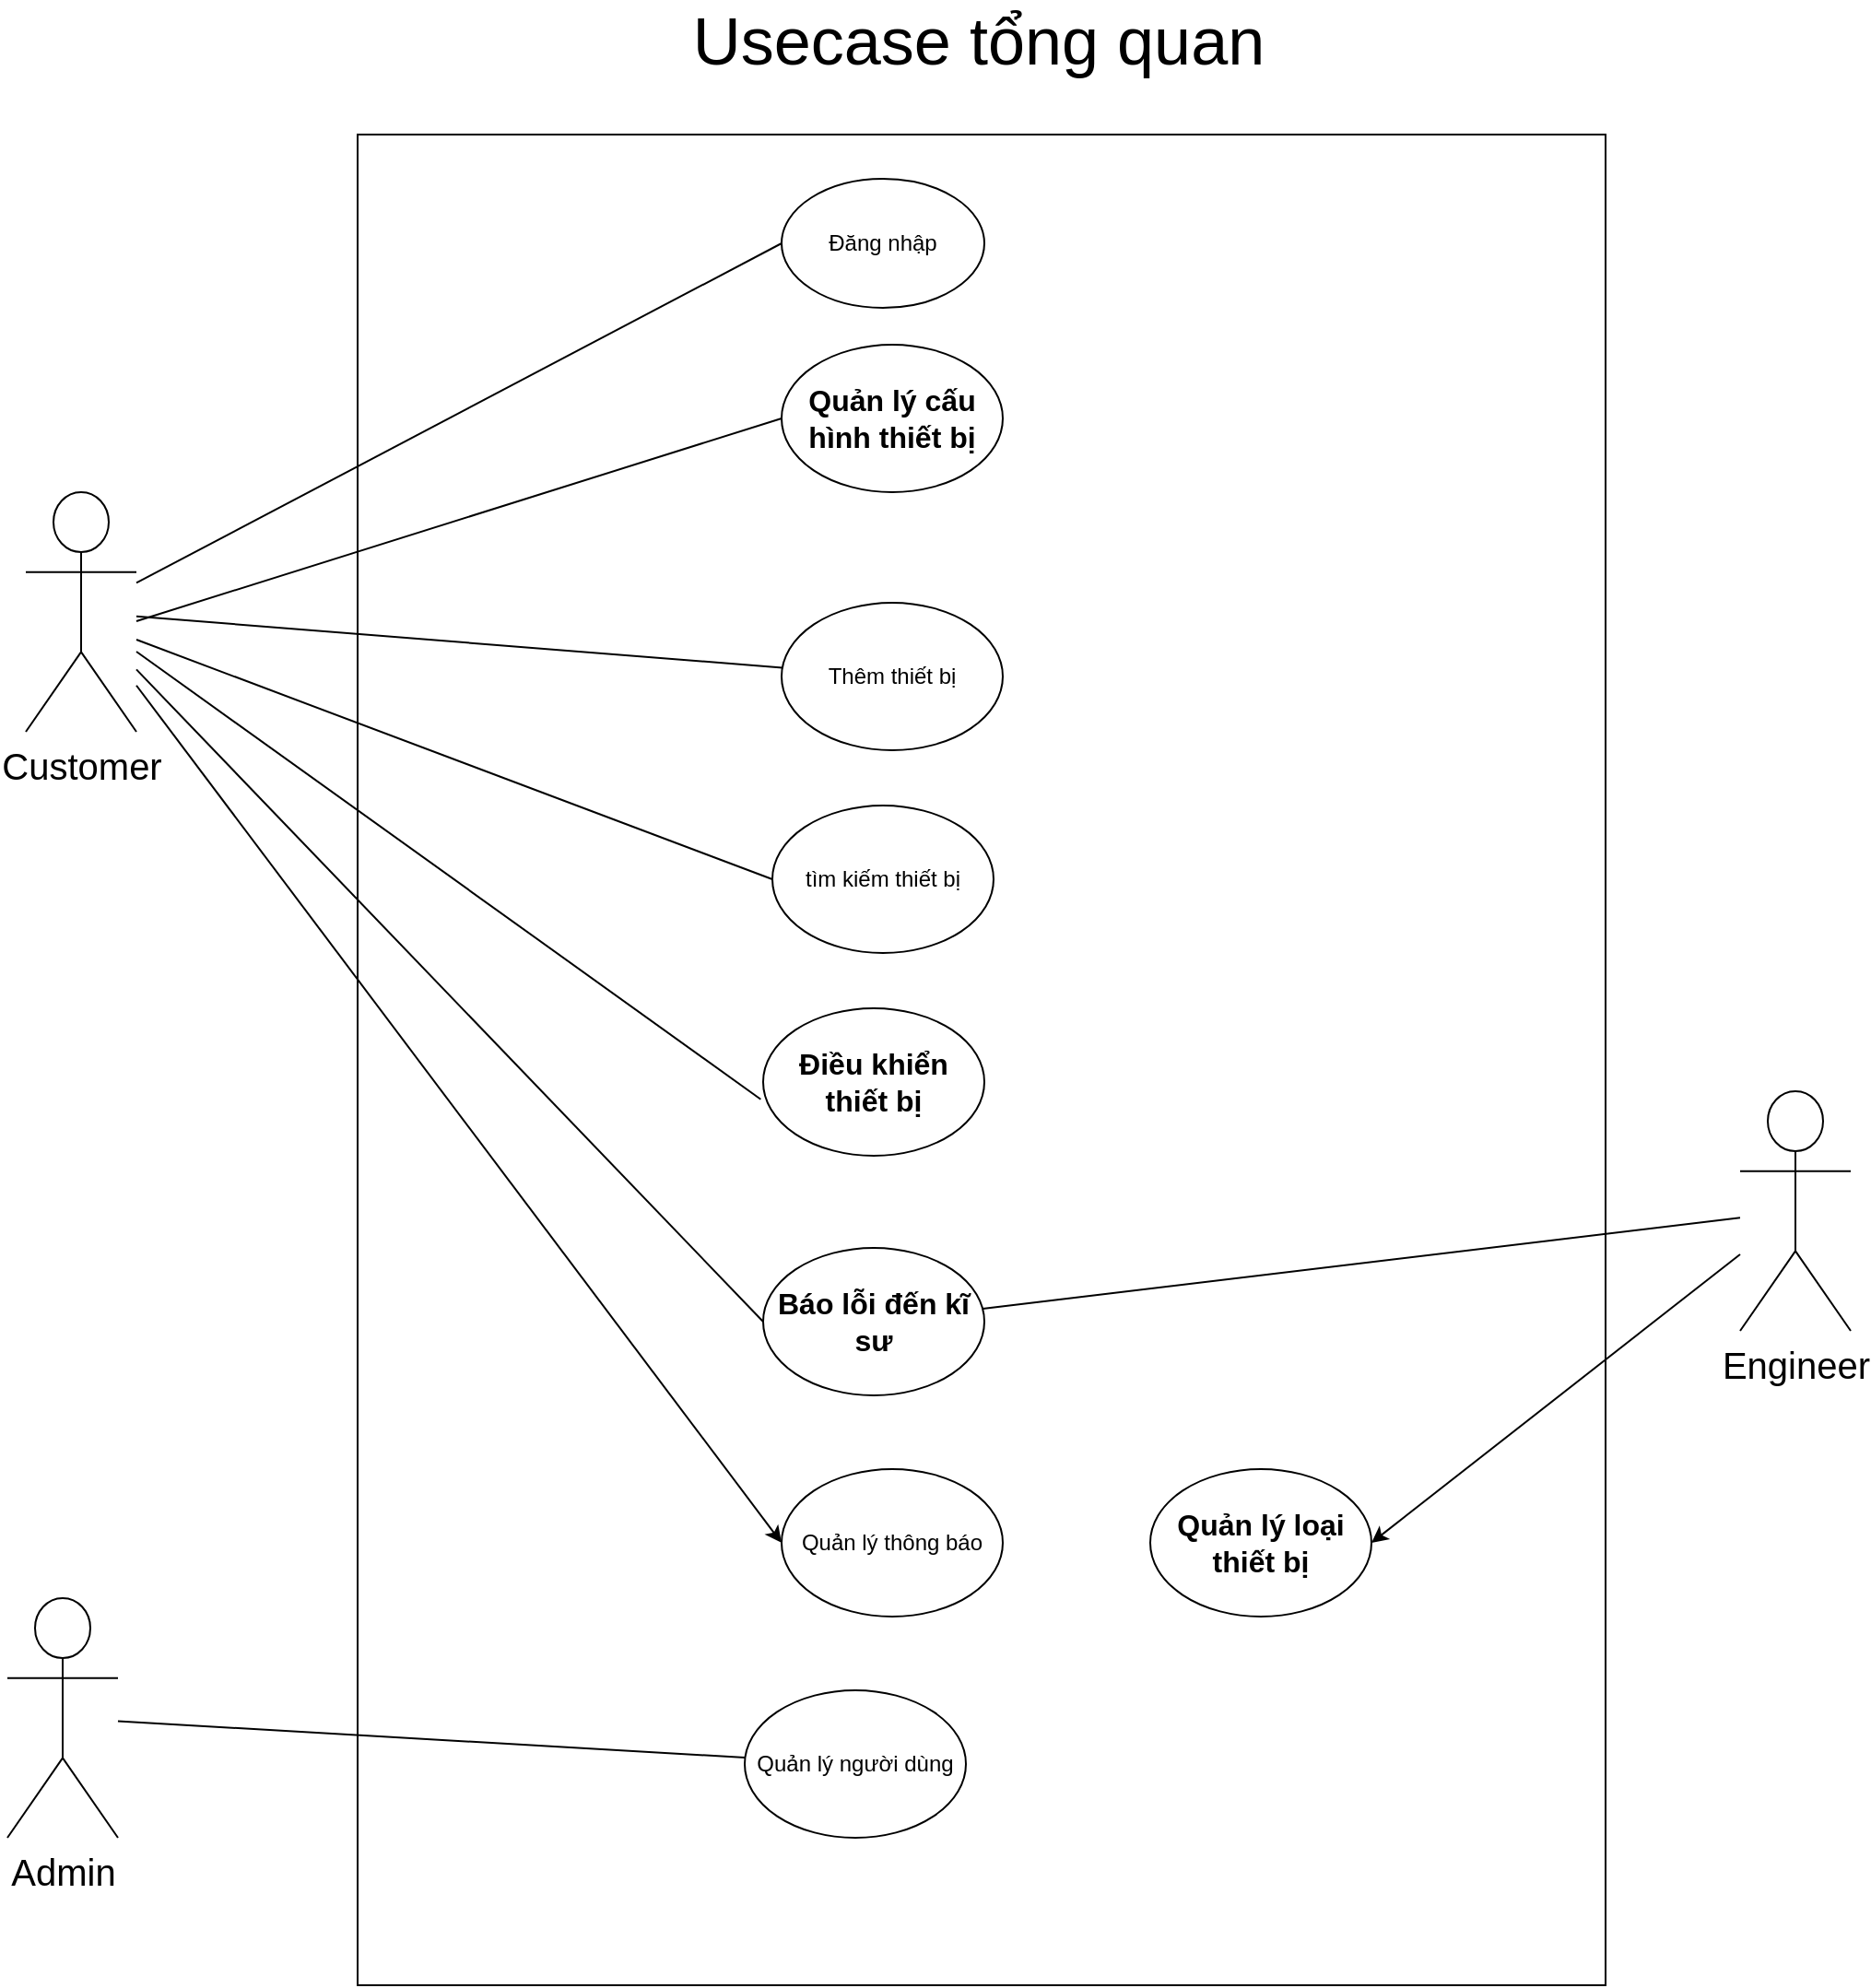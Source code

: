 <mxfile version="26.1.1">
  <diagram name="general usecase" id="aDTzzYrfLZ54K7JPPD7p">
    <mxGraphModel dx="1050" dy="569" grid="1" gridSize="10" guides="1" tooltips="1" connect="1" arrows="1" fold="1" page="1" pageScale="1" pageWidth="827" pageHeight="1169" math="0" shadow="0">
      <root>
        <mxCell id="0" />
        <mxCell id="1" parent="0" />
        <mxCell id="hZQi2PmT2Btf4Aik4cLr-1" value="" style="rounded=0;whiteSpace=wrap;html=1;fillColor=none;" vertex="1" parent="1">
          <mxGeometry x="340" y="306" width="677" height="1004" as="geometry" />
        </mxCell>
        <mxCell id="hZQi2PmT2Btf4Aik4cLr-2" style="rounded=0;orthogonalLoop=1;jettySize=auto;html=1;endArrow=none;startFill=0;" edge="1" parent="1" source="hZQi2PmT2Btf4Aik4cLr-3" target="hZQi2PmT2Btf4Aik4cLr-8">
          <mxGeometry relative="1" as="geometry" />
        </mxCell>
        <mxCell id="hZQi2PmT2Btf4Aik4cLr-3" value="&lt;font style=&quot;font-size: 20px;&quot;&gt;Admin&lt;/font&gt;" style="shape=umlActor;verticalLabelPosition=bottom;verticalAlign=top;html=1;outlineConnect=0;" vertex="1" parent="1">
          <mxGeometry x="150" y="1100" width="60" height="130" as="geometry" />
        </mxCell>
        <mxCell id="hZQi2PmT2Btf4Aik4cLr-4" value="Đăng nhập" style="ellipse;whiteSpace=wrap;html=1;" vertex="1" parent="1">
          <mxGeometry x="570" y="330" width="110" height="70" as="geometry" />
        </mxCell>
        <mxCell id="hZQi2PmT2Btf4Aik4cLr-5" value="&lt;font style=&quot;font-size: 36px;&quot;&gt;Usecase tổng quan&lt;/font&gt;" style="text;html=1;align=center;verticalAlign=middle;whiteSpace=wrap;rounded=0;" vertex="1" parent="1">
          <mxGeometry x="337" y="240" width="680" height="30" as="geometry" />
        </mxCell>
        <mxCell id="hZQi2PmT2Btf4Aik4cLr-6" style="edgeStyle=orthogonalEdgeStyle;rounded=0;orthogonalLoop=1;jettySize=auto;html=1;exitX=0.5;exitY=1;exitDx=0;exitDy=0;" edge="1" parent="1">
          <mxGeometry relative="1" as="geometry">
            <mxPoint x="460" y="1240" as="sourcePoint" />
            <mxPoint x="460" y="1240" as="targetPoint" />
          </mxGeometry>
        </mxCell>
        <mxCell id="hZQi2PmT2Btf4Aik4cLr-7" value="&lt;b&gt;&lt;font style=&quot;font-size: 16px;&quot;&gt;Quản lý cấu hình thiết bị&lt;/font&gt;&lt;/b&gt;" style="ellipse;whiteSpace=wrap;html=1;" vertex="1" parent="1">
          <mxGeometry x="570" y="420" width="120" height="80" as="geometry" />
        </mxCell>
        <mxCell id="hZQi2PmT2Btf4Aik4cLr-8" value="Quản lý người dùng" style="ellipse;whiteSpace=wrap;html=1;" vertex="1" parent="1">
          <mxGeometry x="550" y="1150" width="120" height="80" as="geometry" />
        </mxCell>
        <mxCell id="hZQi2PmT2Btf4Aik4cLr-9" value="&lt;b&gt;&lt;font style=&quot;font-size: 16px;&quot;&gt;Điều khiển thiết bị&lt;/font&gt;&lt;/b&gt;" style="ellipse;whiteSpace=wrap;html=1;" vertex="1" parent="1">
          <mxGeometry x="560" y="780" width="120" height="80" as="geometry" />
        </mxCell>
        <mxCell id="hZQi2PmT2Btf4Aik4cLr-10" value="Thêm thiết bị" style="ellipse;whiteSpace=wrap;html=1;" vertex="1" parent="1">
          <mxGeometry x="570" y="560" width="120" height="80" as="geometry" />
        </mxCell>
        <mxCell id="hZQi2PmT2Btf4Aik4cLr-11" value="tìm kiếm thiết bị" style="ellipse;whiteSpace=wrap;html=1;" vertex="1" parent="1">
          <mxGeometry x="565" y="670" width="120" height="80" as="geometry" />
        </mxCell>
        <mxCell id="hZQi2PmT2Btf4Aik4cLr-12" style="rounded=0;orthogonalLoop=1;jettySize=auto;html=1;endArrow=none;startFill=0;" edge="1" parent="1" source="hZQi2PmT2Btf4Aik4cLr-13" target="hZQi2PmT2Btf4Aik4cLr-20">
          <mxGeometry relative="1" as="geometry" />
        </mxCell>
        <mxCell id="hZQi2PmT2Btf4Aik4cLr-13" value="&lt;font style=&quot;font-size: 16px;&quot;&gt;&lt;b&gt;Báo lỗi đến kĩ sư&lt;/b&gt;&lt;/font&gt;" style="ellipse;whiteSpace=wrap;html=1;" vertex="1" parent="1">
          <mxGeometry x="560" y="910" width="120" height="80" as="geometry" />
        </mxCell>
        <mxCell id="hZQi2PmT2Btf4Aik4cLr-14" style="rounded=0;orthogonalLoop=1;jettySize=auto;html=1;entryX=0;entryY=0.5;entryDx=0;entryDy=0;endArrow=none;startFill=0;" edge="1" parent="1" source="hZQi2PmT2Btf4Aik4cLr-18" target="hZQi2PmT2Btf4Aik4cLr-4">
          <mxGeometry relative="1" as="geometry" />
        </mxCell>
        <mxCell id="hZQi2PmT2Btf4Aik4cLr-15" style="rounded=0;orthogonalLoop=1;jettySize=auto;html=1;entryX=0;entryY=0.5;entryDx=0;entryDy=0;endArrow=none;startFill=0;" edge="1" parent="1" source="hZQi2PmT2Btf4Aik4cLr-18" target="hZQi2PmT2Btf4Aik4cLr-13">
          <mxGeometry relative="1" as="geometry" />
        </mxCell>
        <mxCell id="hZQi2PmT2Btf4Aik4cLr-16" style="rounded=0;orthogonalLoop=1;jettySize=auto;html=1;entryX=0;entryY=0.5;entryDx=0;entryDy=0;" edge="1" parent="1" source="hZQi2PmT2Btf4Aik4cLr-18" target="hZQi2PmT2Btf4Aik4cLr-22">
          <mxGeometry relative="1" as="geometry" />
        </mxCell>
        <mxCell id="hZQi2PmT2Btf4Aik4cLr-17" style="rounded=0;orthogonalLoop=1;jettySize=auto;html=1;endArrow=none;endFill=0;" edge="1" parent="1" source="hZQi2PmT2Btf4Aik4cLr-18" target="hZQi2PmT2Btf4Aik4cLr-10">
          <mxGeometry relative="1" as="geometry" />
        </mxCell>
        <mxCell id="hZQi2PmT2Btf4Aik4cLr-18" value="&lt;span style=&quot;font-size: 20px;&quot;&gt;Customer&lt;/span&gt;" style="shape=umlActor;verticalLabelPosition=bottom;verticalAlign=top;html=1;outlineConnect=0;" vertex="1" parent="1">
          <mxGeometry x="160" y="500" width="60" height="130" as="geometry" />
        </mxCell>
        <mxCell id="hZQi2PmT2Btf4Aik4cLr-19" style="rounded=0;orthogonalLoop=1;jettySize=auto;html=1;entryX=1;entryY=0.5;entryDx=0;entryDy=0;" edge="1" parent="1" source="hZQi2PmT2Btf4Aik4cLr-20" target="hZQi2PmT2Btf4Aik4cLr-23">
          <mxGeometry relative="1" as="geometry" />
        </mxCell>
        <mxCell id="hZQi2PmT2Btf4Aik4cLr-20" value="&lt;font style=&quot;font-size: 20px;&quot;&gt;Engineer&lt;/font&gt;" style="shape=umlActor;verticalLabelPosition=bottom;verticalAlign=top;html=1;outlineConnect=0;" vertex="1" parent="1">
          <mxGeometry x="1090" y="825" width="60" height="130" as="geometry" />
        </mxCell>
        <mxCell id="hZQi2PmT2Btf4Aik4cLr-21" style="rounded=0;orthogonalLoop=1;jettySize=auto;html=1;entryX=-0.011;entryY=0.617;entryDx=0;entryDy=0;entryPerimeter=0;endArrow=none;startFill=0;" edge="1" parent="1" source="hZQi2PmT2Btf4Aik4cLr-18" target="hZQi2PmT2Btf4Aik4cLr-9">
          <mxGeometry relative="1" as="geometry" />
        </mxCell>
        <mxCell id="hZQi2PmT2Btf4Aik4cLr-22" value="Quản lý thông báo" style="ellipse;whiteSpace=wrap;html=1;" vertex="1" parent="1">
          <mxGeometry x="570" y="1030" width="120" height="80" as="geometry" />
        </mxCell>
        <mxCell id="hZQi2PmT2Btf4Aik4cLr-23" value="&lt;font style=&quot;font-size: 16px;&quot;&gt;&lt;b&gt;Quản lý loại thiết bị&lt;/b&gt;&lt;/font&gt;" style="ellipse;whiteSpace=wrap;html=1;" vertex="1" parent="1">
          <mxGeometry x="770" y="1030" width="120" height="80" as="geometry" />
        </mxCell>
        <mxCell id="hZQi2PmT2Btf4Aik4cLr-24" value="" style="endArrow=none;html=1;rounded=0;entryX=0;entryY=0.5;entryDx=0;entryDy=0;" edge="1" parent="1" target="hZQi2PmT2Btf4Aik4cLr-11">
          <mxGeometry width="50" height="50" relative="1" as="geometry">
            <mxPoint x="220" y="580" as="sourcePoint" />
            <mxPoint x="560" y="700" as="targetPoint" />
          </mxGeometry>
        </mxCell>
        <mxCell id="hZQi2PmT2Btf4Aik4cLr-25" value="" style="endArrow=none;html=1;rounded=0;entryX=0;entryY=0.5;entryDx=0;entryDy=0;" edge="1" parent="1" target="hZQi2PmT2Btf4Aik4cLr-7">
          <mxGeometry width="50" height="50" relative="1" as="geometry">
            <mxPoint x="220" y="570" as="sourcePoint" />
            <mxPoint x="850" y="810" as="targetPoint" />
          </mxGeometry>
        </mxCell>
      </root>
    </mxGraphModel>
  </diagram>
</mxfile>
